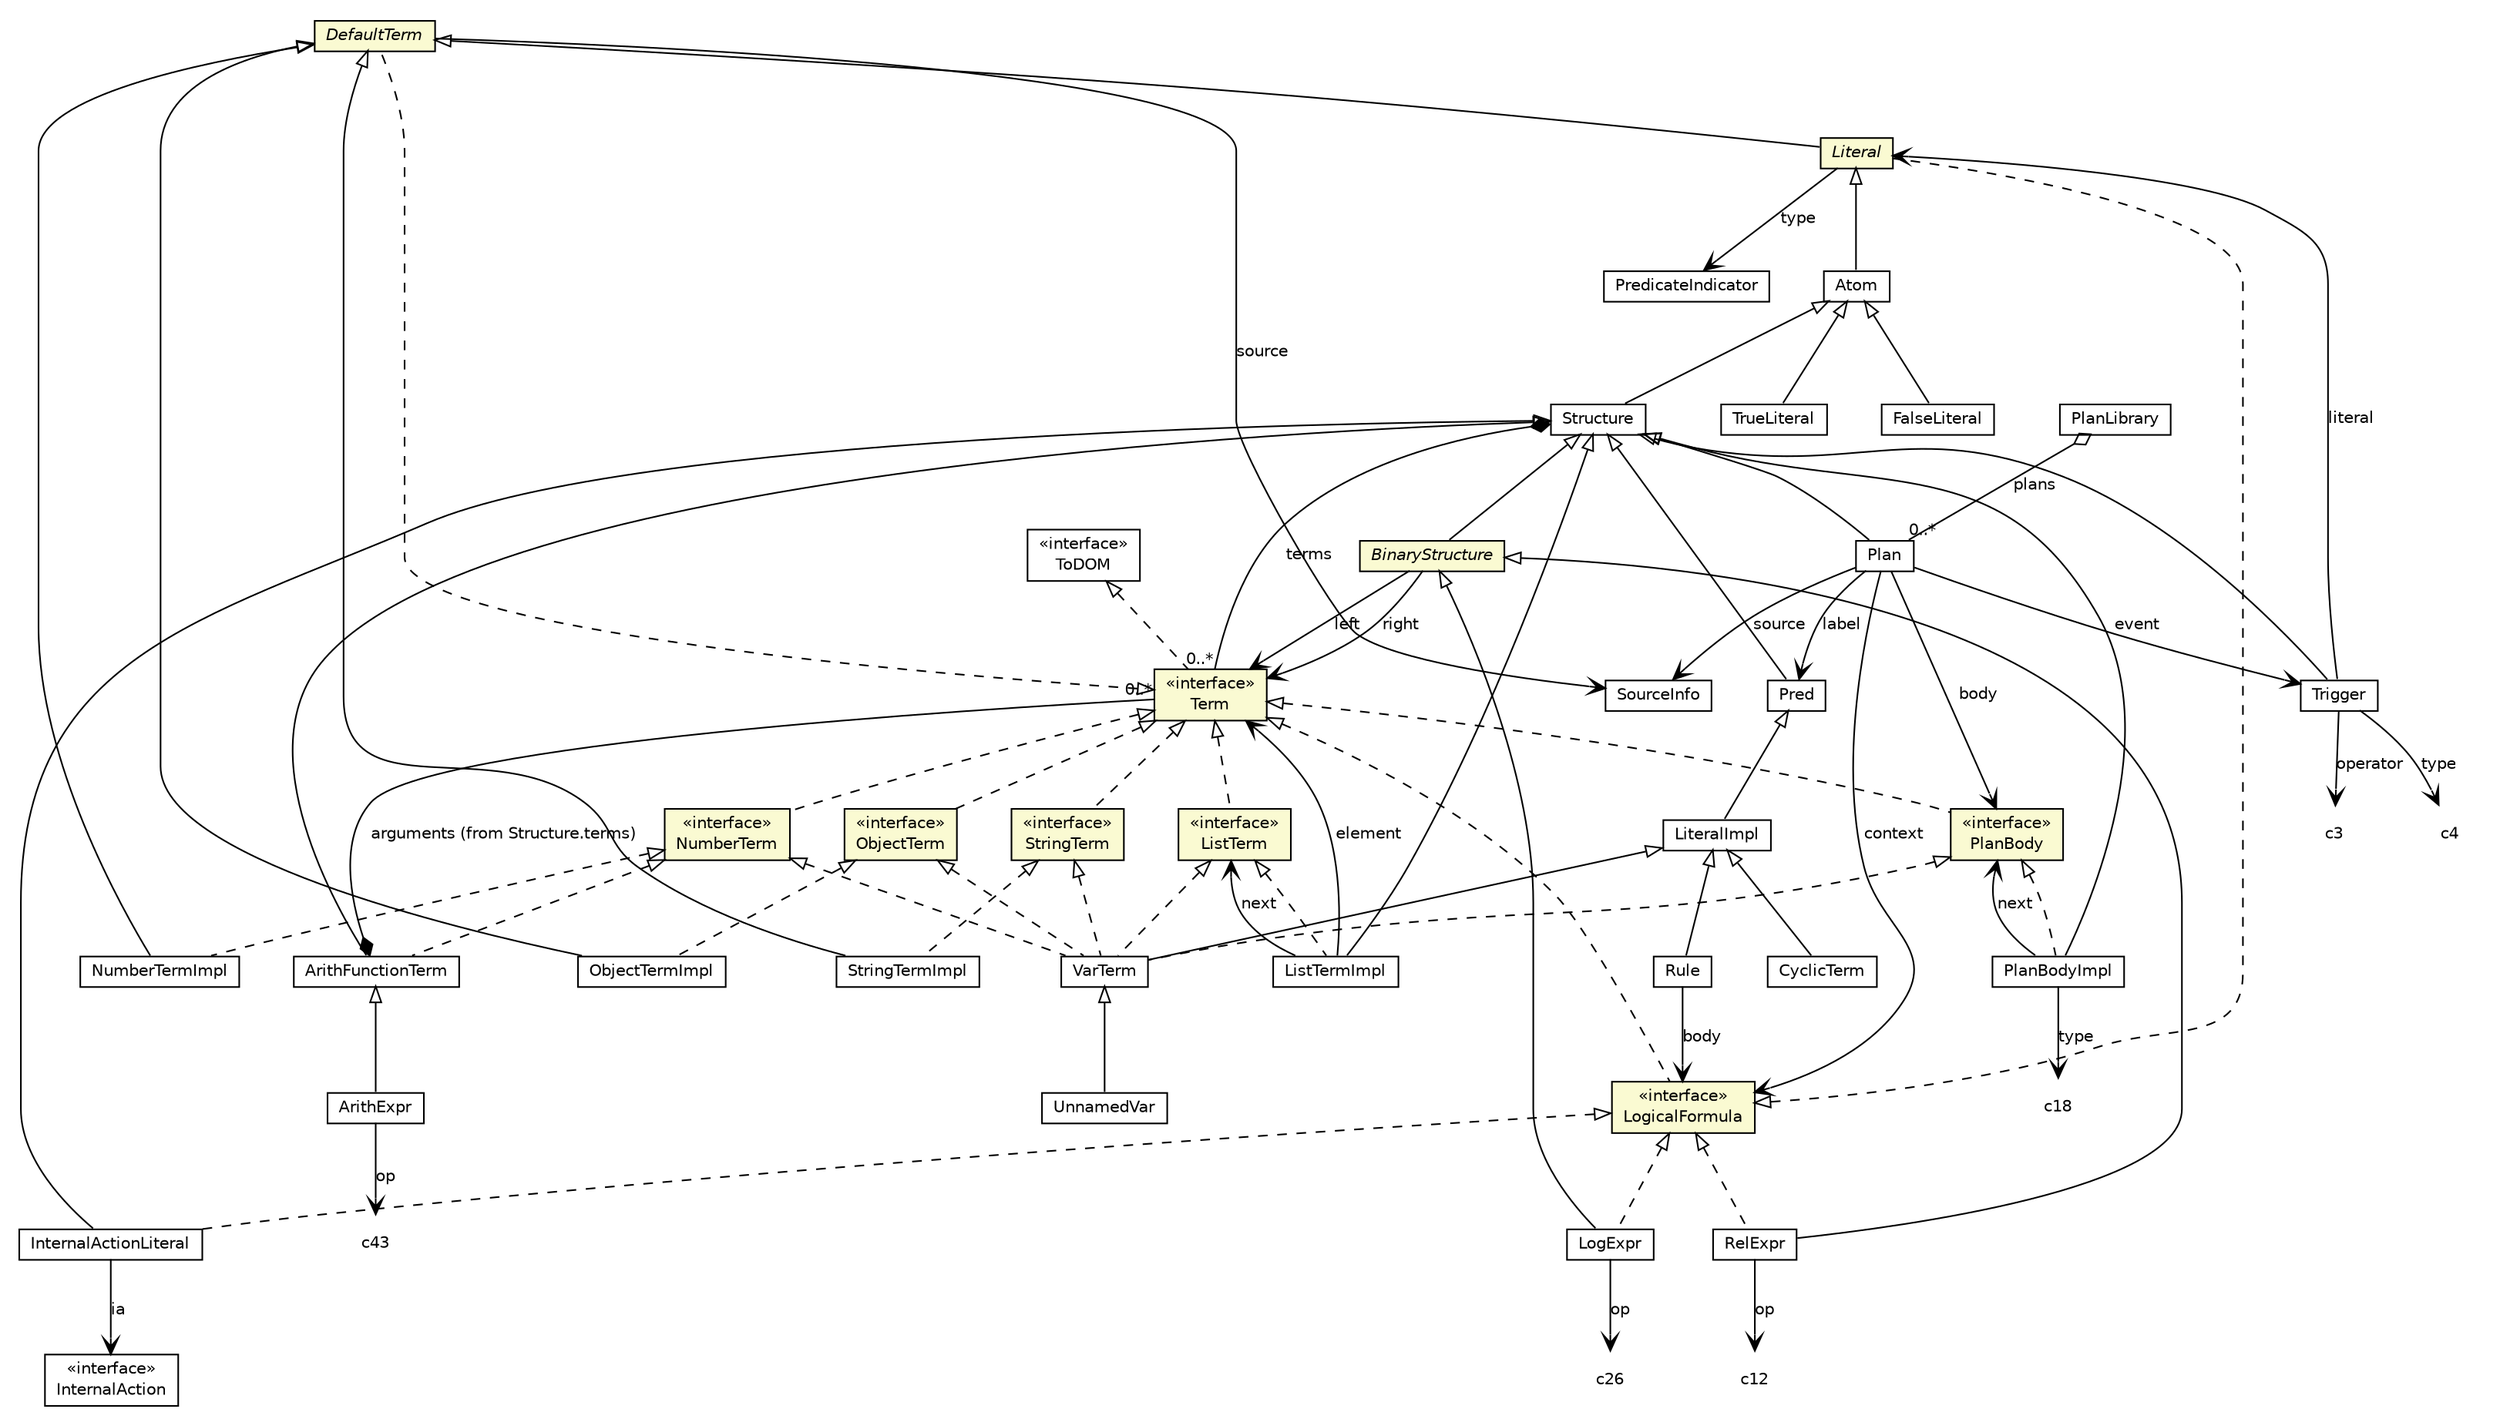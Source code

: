 #!/usr/local/bin/dot
#
# Class diagram 
# Generated by UMLGraph version R5_6_6-1-g9240c4 (http://www.umlgraph.org/)
#

digraph G {
	edge [fontname="Helvetica",fontsize=10,labelfontname="Helvetica",labelfontsize=10];
	node [fontname="Helvetica",fontsize=10,shape=plaintext];
	nodesep=0.25;
	ranksep=0.5;
	// jason.asSyntax.VarTerm
	c0 [label=<<table title="jason.asSyntax.VarTerm" border="0" cellborder="1" cellspacing="0" cellpadding="2" port="p">
		<tr><td><table border="0" cellspacing="0" cellpadding="1">
<tr><td align="center" balign="center"> VarTerm </td></tr>
		</table></td></tr>
		</table>>, URL="null", fontname="Helvetica", fontcolor="black", fontsize=10.0];
	// jason.asSyntax.UnnamedVar
	c1 [label=<<table title="jason.asSyntax.UnnamedVar" border="0" cellborder="1" cellspacing="0" cellpadding="2" port="p">
		<tr><td><table border="0" cellspacing="0" cellpadding="1">
<tr><td align="center" balign="center"> UnnamedVar </td></tr>
		</table></td></tr>
		</table>>, URL="null", fontname="Helvetica", fontcolor="black", fontsize=10.0];
	// jason.asSyntax.Trigger
	c2 [label=<<table title="jason.asSyntax.Trigger" border="0" cellborder="1" cellspacing="0" cellpadding="2" port="p">
		<tr><td><table border="0" cellspacing="0" cellpadding="1">
<tr><td align="center" balign="center"> Trigger </td></tr>
		</table></td></tr>
		</table>>, URL="null", fontname="Helvetica", fontcolor="black", fontsize=10.0];
	// jason.asSyntax.Term
	c5 [label=<<table title="jason.asSyntax.Term" border="0" cellborder="1" cellspacing="0" cellpadding="2" port="p" bgcolor="lightgoldenrodyellow">
		<tr><td><table border="0" cellspacing="0" cellpadding="1">
<tr><td align="center" balign="center"> &#171;interface&#187; </td></tr>
<tr><td align="center" balign="center"> Term </td></tr>
		</table></td></tr>
		</table>>, URL="null", fontname="Helvetica", fontcolor="black", fontsize=10.0];
	// jason.asSyntax.Structure
	c6 [label=<<table title="jason.asSyntax.Structure" border="0" cellborder="1" cellspacing="0" cellpadding="2" port="p">
		<tr><td><table border="0" cellspacing="0" cellpadding="1">
<tr><td align="center" balign="center"> Structure </td></tr>
		</table></td></tr>
		</table>>, URL="null", fontname="Helvetica", fontcolor="black", fontsize=10.0];
	// jason.asSyntax.StringTermImpl
	c7 [label=<<table title="jason.asSyntax.StringTermImpl" border="0" cellborder="1" cellspacing="0" cellpadding="2" port="p">
		<tr><td><table border="0" cellspacing="0" cellpadding="1">
<tr><td align="center" balign="center"> StringTermImpl </td></tr>
		</table></td></tr>
		</table>>, URL="null", fontname="Helvetica", fontcolor="black", fontsize=10.0];
	// jason.asSyntax.StringTerm
	c8 [label=<<table title="jason.asSyntax.StringTerm" border="0" cellborder="1" cellspacing="0" cellpadding="2" port="p" bgcolor="lightgoldenrodyellow">
		<tr><td><table border="0" cellspacing="0" cellpadding="1">
<tr><td align="center" balign="center"> &#171;interface&#187; </td></tr>
<tr><td align="center" balign="center"> StringTerm </td></tr>
		</table></td></tr>
		</table>>, URL="null", fontname="Helvetica", fontcolor="black", fontsize=10.0];
	// jason.asSyntax.SourceInfo
	c9 [label=<<table title="jason.asSyntax.SourceInfo" border="0" cellborder="1" cellspacing="0" cellpadding="2" port="p">
		<tr><td><table border="0" cellspacing="0" cellpadding="1">
<tr><td align="center" balign="center"> SourceInfo </td></tr>
		</table></td></tr>
		</table>>, URL="null", fontname="Helvetica", fontcolor="black", fontsize=10.0];
	// jason.asSyntax.Rule
	c10 [label=<<table title="jason.asSyntax.Rule" border="0" cellborder="1" cellspacing="0" cellpadding="2" port="p">
		<tr><td><table border="0" cellspacing="0" cellpadding="1">
<tr><td align="center" balign="center"> Rule </td></tr>
		</table></td></tr>
		</table>>, URL="null", fontname="Helvetica", fontcolor="black", fontsize=10.0];
	// jason.asSyntax.RelExpr
	c11 [label=<<table title="jason.asSyntax.RelExpr" border="0" cellborder="1" cellspacing="0" cellpadding="2" port="p">
		<tr><td><table border="0" cellspacing="0" cellpadding="1">
<tr><td align="center" balign="center"> RelExpr </td></tr>
		</table></td></tr>
		</table>>, URL="null", fontname="Helvetica", fontcolor="black", fontsize=10.0];
	// jason.asSyntax.PredicateIndicator
	c13 [label=<<table title="jason.asSyntax.PredicateIndicator" border="0" cellborder="1" cellspacing="0" cellpadding="2" port="p">
		<tr><td><table border="0" cellspacing="0" cellpadding="1">
<tr><td align="center" balign="center"> PredicateIndicator </td></tr>
		</table></td></tr>
		</table>>, URL="null", fontname="Helvetica", fontcolor="black", fontsize=10.0];
	// jason.asSyntax.Pred
	c14 [label=<<table title="jason.asSyntax.Pred" border="0" cellborder="1" cellspacing="0" cellpadding="2" port="p">
		<tr><td><table border="0" cellspacing="0" cellpadding="1">
<tr><td align="center" balign="center"> Pred </td></tr>
		</table></td></tr>
		</table>>, URL="null", fontname="Helvetica", fontcolor="black", fontsize=10.0];
	// jason.asSyntax.PlanLibrary
	c15 [label=<<table title="jason.asSyntax.PlanLibrary" border="0" cellborder="1" cellspacing="0" cellpadding="2" port="p">
		<tr><td><table border="0" cellspacing="0" cellpadding="1">
<tr><td align="center" balign="center"> PlanLibrary </td></tr>
		</table></td></tr>
		</table>>, URL="null", fontname="Helvetica", fontcolor="black", fontsize=10.0];
	// jason.asSyntax.PlanBodyImpl
	c16 [label=<<table title="jason.asSyntax.PlanBodyImpl" border="0" cellborder="1" cellspacing="0" cellpadding="2" port="p">
		<tr><td><table border="0" cellspacing="0" cellpadding="1">
<tr><td align="center" balign="center"> PlanBodyImpl </td></tr>
		</table></td></tr>
		</table>>, URL="null", fontname="Helvetica", fontcolor="black", fontsize=10.0];
	// jason.asSyntax.PlanBody
	c17 [label=<<table title="jason.asSyntax.PlanBody" border="0" cellborder="1" cellspacing="0" cellpadding="2" port="p" bgcolor="lightgoldenrodyellow">
		<tr><td><table border="0" cellspacing="0" cellpadding="1">
<tr><td align="center" balign="center"> &#171;interface&#187; </td></tr>
<tr><td align="center" balign="center"> PlanBody </td></tr>
		</table></td></tr>
		</table>>, URL="null", fontname="Helvetica", fontcolor="black", fontsize=10.0];
	// jason.asSyntax.Plan
	c19 [label=<<table title="jason.asSyntax.Plan" border="0" cellborder="1" cellspacing="0" cellpadding="2" port="p">
		<tr><td><table border="0" cellspacing="0" cellpadding="1">
<tr><td align="center" balign="center"> Plan </td></tr>
		</table></td></tr>
		</table>>, URL="null", fontname="Helvetica", fontcolor="black", fontsize=10.0];
	// jason.asSyntax.ObjectTermImpl
	c20 [label=<<table title="jason.asSyntax.ObjectTermImpl" border="0" cellborder="1" cellspacing="0" cellpadding="2" port="p">
		<tr><td><table border="0" cellspacing="0" cellpadding="1">
<tr><td align="center" balign="center"> ObjectTermImpl </td></tr>
		</table></td></tr>
		</table>>, URL="null", fontname="Helvetica", fontcolor="black", fontsize=10.0];
	// jason.asSyntax.ObjectTerm
	c21 [label=<<table title="jason.asSyntax.ObjectTerm" border="0" cellborder="1" cellspacing="0" cellpadding="2" port="p" bgcolor="lightgoldenrodyellow">
		<tr><td><table border="0" cellspacing="0" cellpadding="1">
<tr><td align="center" balign="center"> &#171;interface&#187; </td></tr>
<tr><td align="center" balign="center"> ObjectTerm </td></tr>
		</table></td></tr>
		</table>>, URL="null", fontname="Helvetica", fontcolor="black", fontsize=10.0];
	// jason.asSyntax.NumberTermImpl
	c22 [label=<<table title="jason.asSyntax.NumberTermImpl" border="0" cellborder="1" cellspacing="0" cellpadding="2" port="p">
		<tr><td><table border="0" cellspacing="0" cellpadding="1">
<tr><td align="center" balign="center"> NumberTermImpl </td></tr>
		</table></td></tr>
		</table>>, URL="null", fontname="Helvetica", fontcolor="black", fontsize=10.0];
	// jason.asSyntax.NumberTerm
	c23 [label=<<table title="jason.asSyntax.NumberTerm" border="0" cellborder="1" cellspacing="0" cellpadding="2" port="p" bgcolor="lightgoldenrodyellow">
		<tr><td><table border="0" cellspacing="0" cellpadding="1">
<tr><td align="center" balign="center"> &#171;interface&#187; </td></tr>
<tr><td align="center" balign="center"> NumberTerm </td></tr>
		</table></td></tr>
		</table>>, URL="null", fontname="Helvetica", fontcolor="black", fontsize=10.0];
	// jason.asSyntax.LogicalFormula
	c24 [label=<<table title="jason.asSyntax.LogicalFormula" border="0" cellborder="1" cellspacing="0" cellpadding="2" port="p" bgcolor="lightgoldenrodyellow">
		<tr><td><table border="0" cellspacing="0" cellpadding="1">
<tr><td align="center" balign="center"> &#171;interface&#187; </td></tr>
<tr><td align="center" balign="center"> LogicalFormula </td></tr>
		</table></td></tr>
		</table>>, URL="null", fontname="Helvetica", fontcolor="black", fontsize=10.0];
	// jason.asSyntax.LogExpr
	c25 [label=<<table title="jason.asSyntax.LogExpr" border="0" cellborder="1" cellspacing="0" cellpadding="2" port="p">
		<tr><td><table border="0" cellspacing="0" cellpadding="1">
<tr><td align="center" balign="center"> LogExpr </td></tr>
		</table></td></tr>
		</table>>, URL="null", fontname="Helvetica", fontcolor="black", fontsize=10.0];
	// jason.asSyntax.LiteralImpl
	c27 [label=<<table title="jason.asSyntax.LiteralImpl" border="0" cellborder="1" cellspacing="0" cellpadding="2" port="p">
		<tr><td><table border="0" cellspacing="0" cellpadding="1">
<tr><td align="center" balign="center"> LiteralImpl </td></tr>
		</table></td></tr>
		</table>>, URL="null", fontname="Helvetica", fontcolor="black", fontsize=10.0];
	// jason.asSyntax.Literal
	c28 [label=<<table title="jason.asSyntax.Literal" border="0" cellborder="1" cellspacing="0" cellpadding="2" port="p" bgcolor="lightgoldenrodyellow">
		<tr><td><table border="0" cellspacing="0" cellpadding="1">
<tr><td align="center" balign="center"><font face="Helvetica-Oblique"> Literal </font></td></tr>
		</table></td></tr>
		</table>>, URL="null", fontname="Helvetica", fontcolor="black", fontsize=10.0];
	// jason.asSyntax.Literal.TrueLiteral
	c29 [label=<<table title="jason.asSyntax.Literal.TrueLiteral" border="0" cellborder="1" cellspacing="0" cellpadding="2" port="p">
		<tr><td><table border="0" cellspacing="0" cellpadding="1">
<tr><td align="center" balign="center"> TrueLiteral </td></tr>
		</table></td></tr>
		</table>>, URL="null", fontname="Helvetica", fontcolor="black", fontsize=10.0];
	// jason.asSyntax.Literal.FalseLiteral
	c30 [label=<<table title="jason.asSyntax.Literal.FalseLiteral" border="0" cellborder="1" cellspacing="0" cellpadding="2" port="p">
		<tr><td><table border="0" cellspacing="0" cellpadding="1">
<tr><td align="center" balign="center"> FalseLiteral </td></tr>
		</table></td></tr>
		</table>>, URL="null", fontname="Helvetica", fontcolor="black", fontsize=10.0];
	// jason.asSyntax.ListTermImpl
	c31 [label=<<table title="jason.asSyntax.ListTermImpl" border="0" cellborder="1" cellspacing="0" cellpadding="2" port="p">
		<tr><td><table border="0" cellspacing="0" cellpadding="1">
<tr><td align="center" balign="center"> ListTermImpl </td></tr>
		</table></td></tr>
		</table>>, URL="null", fontname="Helvetica", fontcolor="black", fontsize=10.0];
	// jason.asSyntax.ListTerm
	c32 [label=<<table title="jason.asSyntax.ListTerm" border="0" cellborder="1" cellspacing="0" cellpadding="2" port="p" bgcolor="lightgoldenrodyellow">
		<tr><td><table border="0" cellspacing="0" cellpadding="1">
<tr><td align="center" balign="center"> &#171;interface&#187; </td></tr>
<tr><td align="center" balign="center"> ListTerm </td></tr>
		</table></td></tr>
		</table>>, URL="null", fontname="Helvetica", fontcolor="black", fontsize=10.0];
	// jason.asSyntax.InternalActionLiteral
	c33 [label=<<table title="jason.asSyntax.InternalActionLiteral" border="0" cellborder="1" cellspacing="0" cellpadding="2" port="p">
		<tr><td><table border="0" cellspacing="0" cellpadding="1">
<tr><td align="center" balign="center"> InternalActionLiteral </td></tr>
		</table></td></tr>
		</table>>, URL="null", fontname="Helvetica", fontcolor="black", fontsize=10.0];
	// jason.asSyntax.DefaultTerm
	c34 [label=<<table title="jason.asSyntax.DefaultTerm" border="0" cellborder="1" cellspacing="0" cellpadding="2" port="p" bgcolor="lightgoldenrodyellow">
		<tr><td><table border="0" cellspacing="0" cellpadding="1">
<tr><td align="center" balign="center"><font face="Helvetica-Oblique"> DefaultTerm </font></td></tr>
		</table></td></tr>
		</table>>, URL="null", fontname="Helvetica", fontcolor="black", fontsize=10.0];
	// jason.asSyntax.CyclicTerm
	c35 [label=<<table title="jason.asSyntax.CyclicTerm" border="0" cellborder="1" cellspacing="0" cellpadding="2" port="p">
		<tr><td><table border="0" cellspacing="0" cellpadding="1">
<tr><td align="center" balign="center"> CyclicTerm </td></tr>
		</table></td></tr>
		</table>>, URL="null", fontname="Helvetica", fontcolor="black", fontsize=10.0];
	// jason.asSyntax.BinaryStructure
	c38 [label=<<table title="jason.asSyntax.BinaryStructure" border="0" cellborder="1" cellspacing="0" cellpadding="2" port="p" bgcolor="lightgoldenrodyellow">
		<tr><td><table border="0" cellspacing="0" cellpadding="1">
<tr><td align="center" balign="center"><font face="Helvetica-Oblique"> BinaryStructure </font></td></tr>
		</table></td></tr>
		</table>>, URL="null", fontname="Helvetica", fontcolor="black", fontsize=10.0];
	// jason.asSyntax.Atom
	c39 [label=<<table title="jason.asSyntax.Atom" border="0" cellborder="1" cellspacing="0" cellpadding="2" port="p">
		<tr><td><table border="0" cellspacing="0" cellpadding="1">
<tr><td align="center" balign="center"> Atom </td></tr>
		</table></td></tr>
		</table>>, URL="null", fontname="Helvetica", fontcolor="black", fontsize=10.0];
	// jason.asSyntax.ArithFunctionTerm
	c41 [label=<<table title="jason.asSyntax.ArithFunctionTerm" border="0" cellborder="1" cellspacing="0" cellpadding="2" port="p">
		<tr><td><table border="0" cellspacing="0" cellpadding="1">
<tr><td align="center" balign="center"> ArithFunctionTerm </td></tr>
		</table></td></tr>
		</table>>, URL="null", fontname="Helvetica", fontcolor="black", fontsize=10.0];
	// jason.asSyntax.ArithExpr
	c42 [label=<<table title="jason.asSyntax.ArithExpr" border="0" cellborder="1" cellspacing="0" cellpadding="2" port="p">
		<tr><td><table border="0" cellspacing="0" cellpadding="1">
<tr><td align="center" balign="center"> ArithExpr </td></tr>
		</table></td></tr>
		</table>>, URL="null", fontname="Helvetica", fontcolor="black", fontsize=10.0];
	//jason.asSyntax.VarTerm extends jason.asSyntax.LiteralImpl
	c27:p -> c0:p [dir=back,arrowtail=empty];
	//jason.asSyntax.VarTerm implements jason.asSyntax.NumberTerm
	c23:p -> c0:p [dir=back,arrowtail=empty,style=dashed];
	//jason.asSyntax.VarTerm implements jason.asSyntax.ListTerm
	c32:p -> c0:p [dir=back,arrowtail=empty,style=dashed];
	//jason.asSyntax.VarTerm implements jason.asSyntax.StringTerm
	c8:p -> c0:p [dir=back,arrowtail=empty,style=dashed];
	//jason.asSyntax.VarTerm implements jason.asSyntax.ObjectTerm
	c21:p -> c0:p [dir=back,arrowtail=empty,style=dashed];
	//jason.asSyntax.VarTerm implements jason.asSyntax.PlanBody
	c17:p -> c0:p [dir=back,arrowtail=empty,style=dashed];
	//jason.asSyntax.UnnamedVar extends jason.asSyntax.VarTerm
	c0:p -> c1:p [dir=back,arrowtail=empty];
	//jason.asSyntax.Trigger extends jason.asSyntax.Structure
	c6:p -> c2:p [dir=back,arrowtail=empty];
	// jason.asSyntax.Trigger NAVASSOC jason.asSyntax.Literal
	c2:p -> c28:p [taillabel="", label="literal", headlabel="", fontname="Helvetica", fontcolor="black", fontsize=10.0, color="black", arrowhead=open];
	// jason.asSyntax.Trigger NAVASSOC jason.asSyntax.Trigger.TEOperator
	c2:p -> c3:p [taillabel="", label="operator", headlabel="", fontname="Helvetica", fontcolor="black", fontsize=10.0, color="black", arrowhead=open];
	// jason.asSyntax.Trigger NAVASSOC jason.asSyntax.Trigger.TEType
	c2:p -> c4:p [taillabel="", label="type", headlabel="", fontname="Helvetica", fontcolor="black", fontsize=10.0, color="black", arrowhead=open];
	//jason.asSyntax.Term implements jason.util.ToDOM
	c44:p -> c5:p [dir=back,arrowtail=empty,style=dashed];
	//jason.asSyntax.Structure extends jason.asSyntax.Atom
	c39:p -> c6:p [dir=back,arrowtail=empty];
	// jason.asSyntax.Structure COMPOSED jason.asSyntax.Term
	c6:p -> c5:p [taillabel="", label="terms", headlabel="0..*", fontname="Helvetica", fontcolor="black", fontsize=10.0, color="black", arrowhead=none, arrowtail=diamond, dir=both];
	//jason.asSyntax.StringTermImpl extends jason.asSyntax.DefaultTerm
	c34:p -> c7:p [dir=back,arrowtail=empty];
	//jason.asSyntax.StringTermImpl implements jason.asSyntax.StringTerm
	c8:p -> c7:p [dir=back,arrowtail=empty,style=dashed];
	//jason.asSyntax.StringTerm implements jason.asSyntax.Term
	c5:p -> c8:p [dir=back,arrowtail=empty,style=dashed];
	//jason.asSyntax.Rule extends jason.asSyntax.LiteralImpl
	c27:p -> c10:p [dir=back,arrowtail=empty];
	// jason.asSyntax.Rule NAVASSOC jason.asSyntax.LogicalFormula
	c10:p -> c24:p [taillabel="", label="body", headlabel="", fontname="Helvetica", fontcolor="black", fontsize=10.0, color="black", arrowhead=open];
	//jason.asSyntax.RelExpr extends jason.asSyntax.BinaryStructure
	c38:p -> c11:p [dir=back,arrowtail=empty];
	//jason.asSyntax.RelExpr implements jason.asSyntax.LogicalFormula
	c24:p -> c11:p [dir=back,arrowtail=empty,style=dashed];
	// jason.asSyntax.RelExpr NAVASSOC jason.asSyntax.RelExpr.RelationalOp
	c11:p -> c12:p [taillabel="", label="op", headlabel="", fontname="Helvetica", fontcolor="black", fontsize=10.0, color="black", arrowhead=open];
	//jason.asSyntax.Pred extends jason.asSyntax.Structure
	c6:p -> c14:p [dir=back,arrowtail=empty];
	// jason.asSyntax.PlanLibrary HAS jason.asSyntax.Plan
	c15:p -> c19:p [taillabel="", label="plans", headlabel="0..*", fontname="Helvetica", fontcolor="black", fontsize=10.0, color="black", arrowhead=none, arrowtail=ediamond, dir=both];
	//jason.asSyntax.PlanBodyImpl extends jason.asSyntax.Structure
	c6:p -> c16:p [dir=back,arrowtail=empty];
	//jason.asSyntax.PlanBodyImpl implements jason.asSyntax.PlanBody
	c17:p -> c16:p [dir=back,arrowtail=empty,style=dashed];
	// jason.asSyntax.PlanBodyImpl NAVASSOC jason.asSyntax.PlanBody
	c16:p -> c17:p [taillabel="", label="next", headlabel="", fontname="Helvetica", fontcolor="black", fontsize=10.0, color="black", arrowhead=open];
	// jason.asSyntax.PlanBodyImpl NAVASSOC jason.asSyntax.PlanBody.BodyType
	c16:p -> c18:p [taillabel="", label="type", headlabel="", fontname="Helvetica", fontcolor="black", fontsize=10.0, color="black", arrowhead=open];
	//jason.asSyntax.PlanBody implements jason.asSyntax.Term
	c5:p -> c17:p [dir=back,arrowtail=empty,style=dashed];
	//jason.asSyntax.Plan extends jason.asSyntax.Structure
	c6:p -> c19:p [dir=back,arrowtail=empty];
	// jason.asSyntax.Plan NAVASSOC jason.asSyntax.Pred
	c19:p -> c14:p [taillabel="", label="label", headlabel="", fontname="Helvetica", fontcolor="black", fontsize=10.0, color="black", arrowhead=open];
	// jason.asSyntax.Plan NAVASSOC jason.asSyntax.Trigger
	c19:p -> c2:p [taillabel="", label="event", headlabel="", fontname="Helvetica", fontcolor="black", fontsize=10.0, color="black", arrowhead=open];
	// jason.asSyntax.Plan NAVASSOC jason.asSyntax.LogicalFormula
	c19:p -> c24:p [taillabel="", label="context", headlabel="", fontname="Helvetica", fontcolor="black", fontsize=10.0, color="black", arrowhead=open];
	// jason.asSyntax.Plan NAVASSOC jason.asSyntax.PlanBody
	c19:p -> c17:p [taillabel="", label="body", headlabel="", fontname="Helvetica", fontcolor="black", fontsize=10.0, color="black", arrowhead=open];
	// jason.asSyntax.Plan NAVASSOC jason.asSyntax.SourceInfo
	c19:p -> c9:p [taillabel="", label="source", headlabel="", fontname="Helvetica", fontcolor="black", fontsize=10.0, color="black", arrowhead=open];
	//jason.asSyntax.ObjectTermImpl extends jason.asSyntax.DefaultTerm
	c34:p -> c20:p [dir=back,arrowtail=empty];
	//jason.asSyntax.ObjectTermImpl implements jason.asSyntax.ObjectTerm
	c21:p -> c20:p [dir=back,arrowtail=empty,style=dashed];
	//jason.asSyntax.ObjectTerm implements jason.asSyntax.Term
	c5:p -> c21:p [dir=back,arrowtail=empty,style=dashed];
	//jason.asSyntax.NumberTermImpl extends jason.asSyntax.DefaultTerm
	c34:p -> c22:p [dir=back,arrowtail=empty];
	//jason.asSyntax.NumberTermImpl implements jason.asSyntax.NumberTerm
	c23:p -> c22:p [dir=back,arrowtail=empty,style=dashed];
	//jason.asSyntax.NumberTerm implements jason.asSyntax.Term
	c5:p -> c23:p [dir=back,arrowtail=empty,style=dashed];
	//jason.asSyntax.LogicalFormula implements jason.asSyntax.Term
	c5:p -> c24:p [dir=back,arrowtail=empty,style=dashed];
	//jason.asSyntax.LogExpr extends jason.asSyntax.BinaryStructure
	c38:p -> c25:p [dir=back,arrowtail=empty];
	//jason.asSyntax.LogExpr implements jason.asSyntax.LogicalFormula
	c24:p -> c25:p [dir=back,arrowtail=empty,style=dashed];
	// jason.asSyntax.LogExpr NAVASSOC jason.asSyntax.LogExpr.LogicalOp
	c25:p -> c26:p [taillabel="", label="op", headlabel="", fontname="Helvetica", fontcolor="black", fontsize=10.0, color="black", arrowhead=open];
	//jason.asSyntax.LiteralImpl extends jason.asSyntax.Pred
	c14:p -> c27:p [dir=back,arrowtail=empty];
	//jason.asSyntax.Literal extends jason.asSyntax.DefaultTerm
	c34:p -> c28:p [dir=back,arrowtail=empty];
	//jason.asSyntax.Literal implements jason.asSyntax.LogicalFormula
	c24:p -> c28:p [dir=back,arrowtail=empty,style=dashed];
	// jason.asSyntax.Literal NAVASSOC jason.asSyntax.PredicateIndicator
	c28:p -> c13:p [taillabel="", label="type", headlabel="", fontname="Helvetica", fontcolor="black", fontsize=10.0, color="black", arrowhead=open];
	//jason.asSyntax.Literal.TrueLiteral extends jason.asSyntax.Atom
	c39:p -> c29:p [dir=back,arrowtail=empty];
	//jason.asSyntax.Literal.FalseLiteral extends jason.asSyntax.Atom
	c39:p -> c30:p [dir=back,arrowtail=empty];
	//jason.asSyntax.ListTermImpl extends jason.asSyntax.Structure
	c6:p -> c31:p [dir=back,arrowtail=empty];
	//jason.asSyntax.ListTermImpl implements jason.asSyntax.ListTerm
	c32:p -> c31:p [dir=back,arrowtail=empty,style=dashed];
	// jason.asSyntax.ListTermImpl NAVASSOC jason.asSyntax.Term
	c31:p -> c5:p [taillabel="", label="element", headlabel="", fontname="Helvetica", fontcolor="black", fontsize=10.0, color="black", arrowhead=open];
	// jason.asSyntax.ListTermImpl NAVASSOC jason.asSyntax.ListTerm
	c31:p -> c32:p [taillabel="", label="next", headlabel="", fontname="Helvetica", fontcolor="black", fontsize=10.0, color="black", arrowhead=open];
	//jason.asSyntax.ListTerm implements jason.asSyntax.Term
	c5:p -> c32:p [dir=back,arrowtail=empty,style=dashed];
	//jason.asSyntax.InternalActionLiteral extends jason.asSyntax.Structure
	c6:p -> c33:p [dir=back,arrowtail=empty];
	//jason.asSyntax.InternalActionLiteral implements jason.asSyntax.LogicalFormula
	c24:p -> c33:p [dir=back,arrowtail=empty,style=dashed];
	// jason.asSyntax.InternalActionLiteral NAVASSOC jason.asSemantics.InternalAction
	c33:p -> c45:p [taillabel="", label="ia", headlabel="", fontname="Helvetica", fontcolor="black", fontsize=10.0, color="black", arrowhead=open];
	//jason.asSyntax.DefaultTerm implements jason.asSyntax.Term
	c5:p -> c34:p [dir=back,arrowtail=empty,style=dashed];
	// jason.asSyntax.DefaultTerm NAVASSOC jason.asSyntax.SourceInfo
	c34:p -> c9:p [taillabel="", label="source", headlabel="", fontname="Helvetica", fontcolor="black", fontsize=10.0, color="black", arrowhead=open];
	//jason.asSyntax.CyclicTerm extends jason.asSyntax.LiteralImpl
	c27:p -> c35:p [dir=back,arrowtail=empty];
	//jason.asSyntax.BinaryStructure extends jason.asSyntax.Structure
	c6:p -> c38:p [dir=back,arrowtail=empty];
	// jason.asSyntax.BinaryStructure NAVASSOC jason.asSyntax.Term
	c38:p -> c5:p [taillabel="", label="left", headlabel="", fontname="Helvetica", fontcolor="black", fontsize=10.0, color="black", arrowhead=open];
	// jason.asSyntax.BinaryStructure NAVASSOC jason.asSyntax.Term
	c38:p -> c5:p [taillabel="", label="right", headlabel="", fontname="Helvetica", fontcolor="black", fontsize=10.0, color="black", arrowhead=open];
	//jason.asSyntax.Atom extends jason.asSyntax.Literal
	c28:p -> c39:p [dir=back,arrowtail=empty];
	//jason.asSyntax.ArithFunctionTerm extends jason.asSyntax.Structure
	c6:p -> c41:p [dir=back,arrowtail=empty];
	//jason.asSyntax.ArithFunctionTerm implements jason.asSyntax.NumberTerm
	c23:p -> c41:p [dir=back,arrowtail=empty,style=dashed];
	// jason.asSyntax.ArithFunctionTerm COMPOSED jason.asSyntax.Term
	c41:p -> c5:p [taillabel="", label="arguments (from Structure.terms)", headlabel="0..*", fontname="Helvetica", fontcolor="black", fontsize=10.0, color="black", arrowhead=none, arrowtail=diamond, dir=both];
	//jason.asSyntax.ArithExpr extends jason.asSyntax.ArithFunctionTerm
	c41:p -> c42:p [dir=back,arrowtail=empty];
	// jason.asSyntax.ArithExpr NAVASSOC jason.asSyntax.ArithExpr.ArithmeticOp
	c42:p -> c43:p [taillabel="", label="op", headlabel="", fontname="Helvetica", fontcolor="black", fontsize=10.0, color="black", arrowhead=open];
	// jason.asSemantics.InternalAction
	c45 [label=<<table title="jason.asSemantics.InternalAction" border="0" cellborder="1" cellspacing="0" cellpadding="2" port="p" href="http://java.sun.com/j2se/1.4.2/docs/api/jason/asSemantics/InternalAction.html">
		<tr><td><table border="0" cellspacing="0" cellpadding="1">
<tr><td align="center" balign="center"> &#171;interface&#187; </td></tr>
<tr><td align="center" balign="center"> InternalAction </td></tr>
		</table></td></tr>
		</table>>, URL="http://java.sun.com/j2se/1.4.2/docs/api/jason/asSemantics/InternalAction.html", fontname="Helvetica", fontcolor="black", fontsize=10.0];
	// jason.util.ToDOM
	c44 [label=<<table title="jason.util.ToDOM" border="0" cellborder="1" cellspacing="0" cellpadding="2" port="p" href="http://java.sun.com/j2se/1.4.2/docs/api/jason/util/ToDOM.html">
		<tr><td><table border="0" cellspacing="0" cellpadding="1">
<tr><td align="center" balign="center"> &#171;interface&#187; </td></tr>
<tr><td align="center" balign="center"> ToDOM </td></tr>
		</table></td></tr>
		</table>>, URL="http://java.sun.com/j2se/1.4.2/docs/api/jason/util/ToDOM.html", fontname="Helvetica", fontcolor="black", fontsize=10.0];
}

